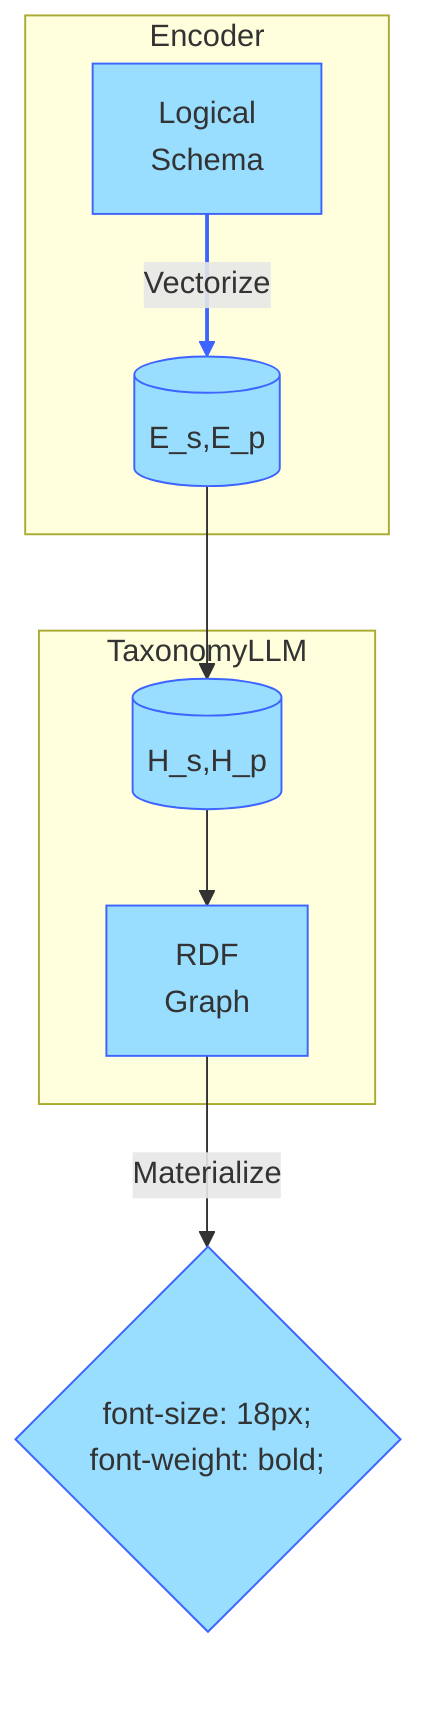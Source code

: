 graph TB

    subgraph Encoder
        Schema[Logical<br/>Schema]-->|Vectorize|Es[(E_s,E_p)]
    end

    subgraph LLM[TaxonomyLLM]
        Es-->H[(H_s,H_p)]
        H-->O[RDF<br/>Graph]
    end

    O-->|Materialize|T[Taxonomy<br/>Graph]

    classDef default fill:#99ddff,stroke:#3d64ff
    classDef arch fill:#cce5ff,stroke:#3d64ff

    linkStyle 0 stroke:#3d64ff,stroke-width:2px,fill:none

%% Styling
    class Schema,T rect
    class Es,H,O round

    T{
        font-size: 18px;
font-weight: bold;
}
